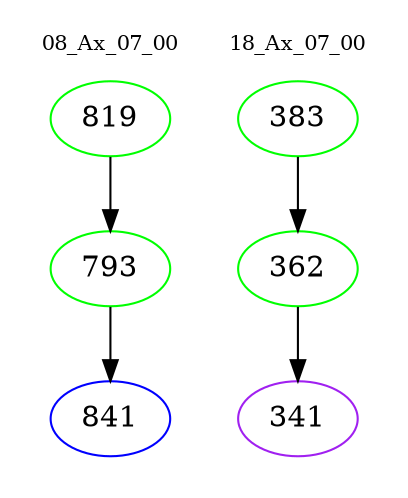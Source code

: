 digraph{
subgraph cluster_0 {
color = white
label = "08_Ax_07_00";
fontsize=10;
T0_819 [label="819", color="green"]
T0_819 -> T0_793 [color="black"]
T0_793 [label="793", color="green"]
T0_793 -> T0_841 [color="black"]
T0_841 [label="841", color="blue"]
}
subgraph cluster_1 {
color = white
label = "18_Ax_07_00";
fontsize=10;
T1_383 [label="383", color="green"]
T1_383 -> T1_362 [color="black"]
T1_362 [label="362", color="green"]
T1_362 -> T1_341 [color="black"]
T1_341 [label="341", color="purple"]
}
}
